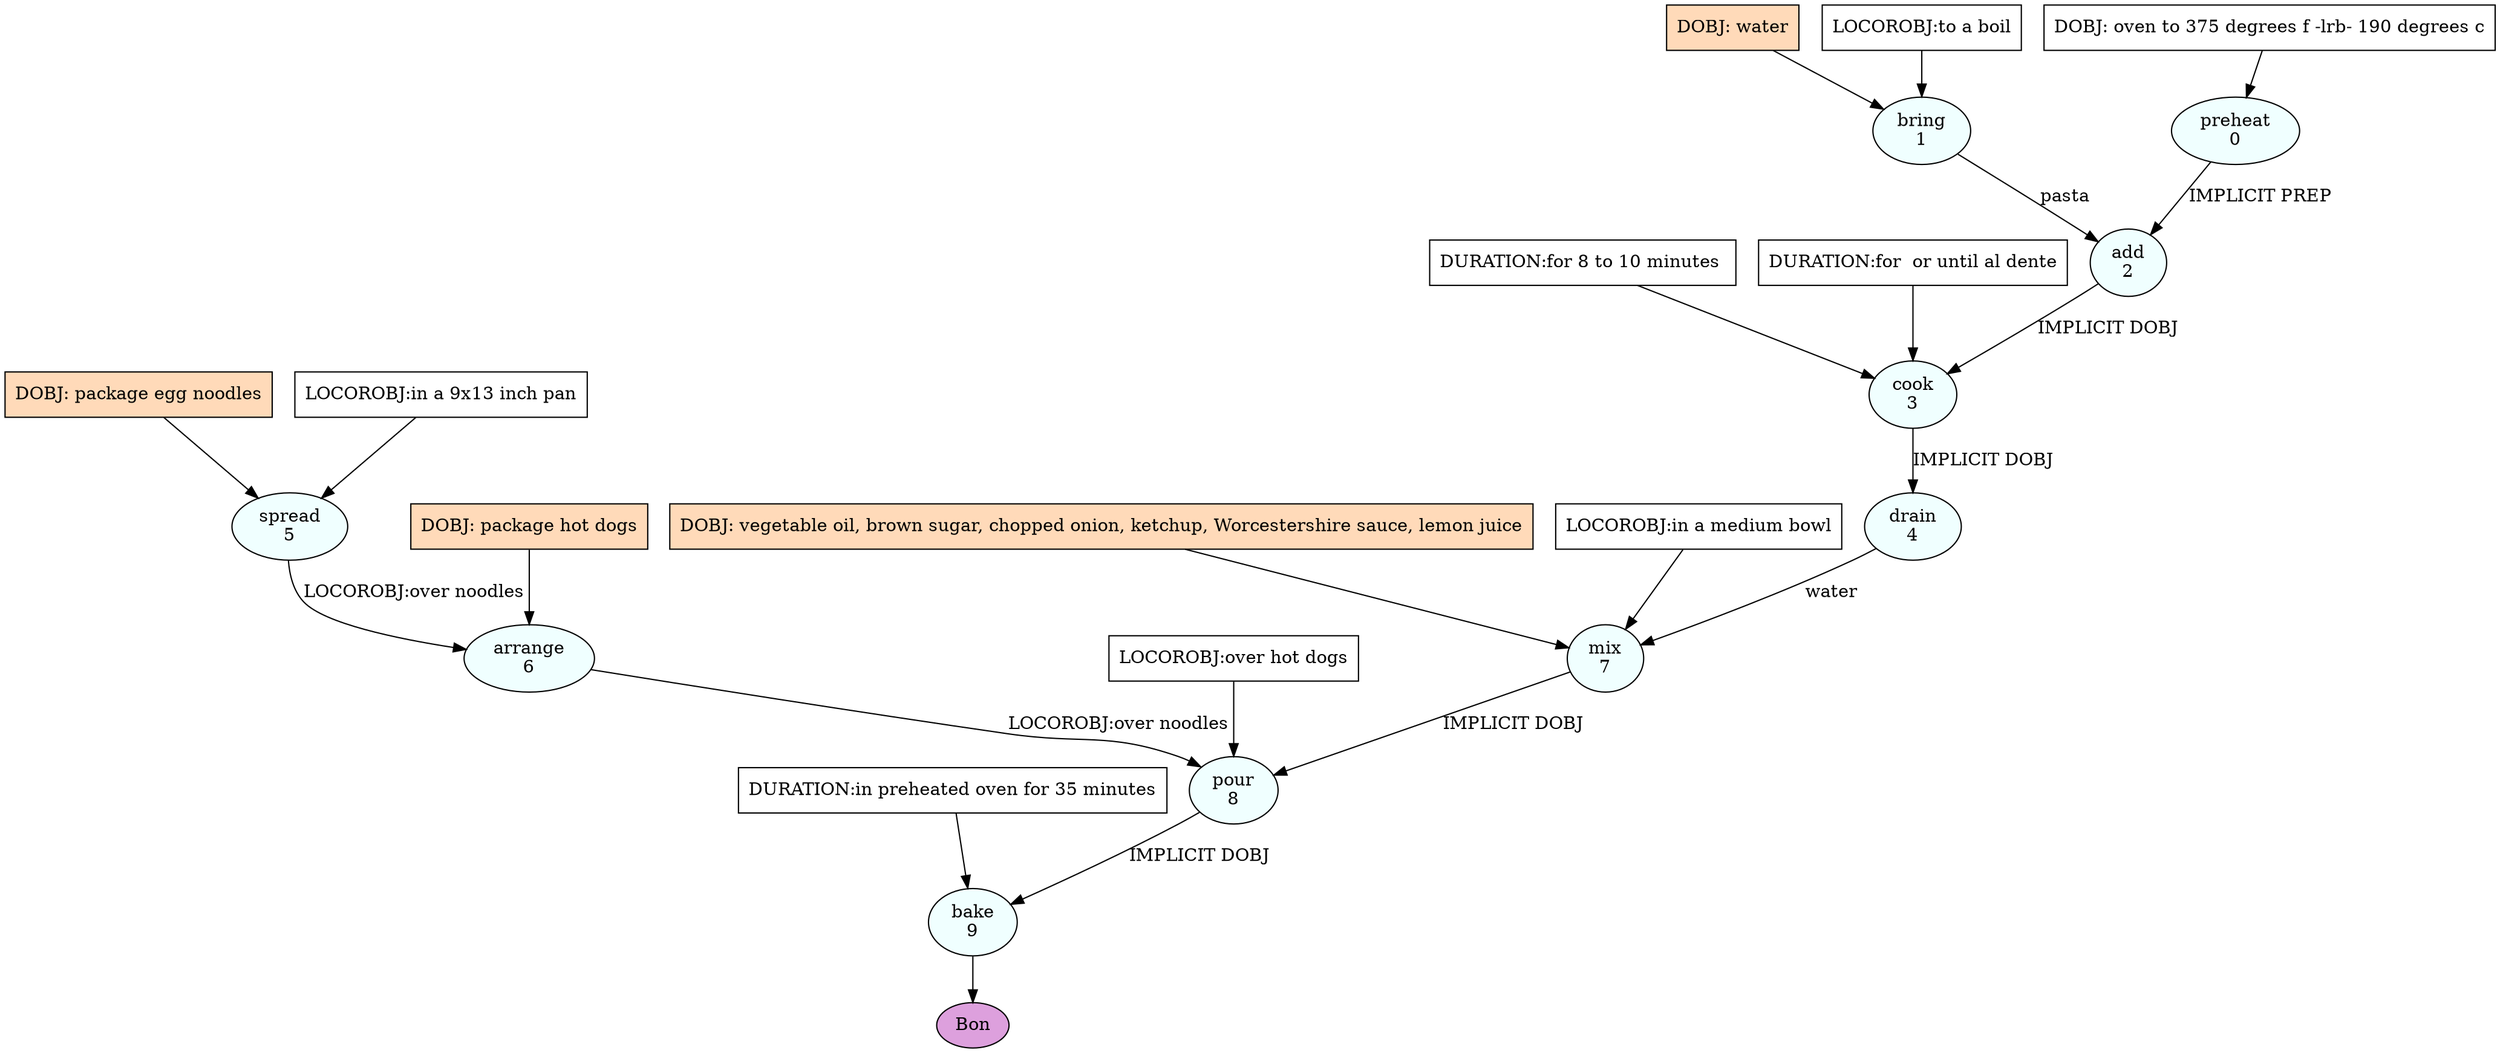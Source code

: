 digraph recipe {
E0[label="preheat
0", shape=oval, style=filled, fillcolor=azure]
E1[label="bring
1", shape=oval, style=filled, fillcolor=azure]
E2[label="add
2", shape=oval, style=filled, fillcolor=azure]
E3[label="cook
3", shape=oval, style=filled, fillcolor=azure]
E4[label="drain
4", shape=oval, style=filled, fillcolor=azure]
E5[label="spread
5", shape=oval, style=filled, fillcolor=azure]
E6[label="arrange
6", shape=oval, style=filled, fillcolor=azure]
E7[label="mix
7", shape=oval, style=filled, fillcolor=azure]
E8[label="pour
8", shape=oval, style=filled, fillcolor=azure]
E9[label="bake
9", shape=oval, style=filled, fillcolor=azure]
D1[label="DOBJ: water", shape=box, style=filled, fillcolor=peachpuff]
D1 -> E1
P1_0[label="LOCOROBJ:to a boil", shape=box, style=filled, fillcolor=white]
P1_0 -> E1
D5[label="DOBJ: package egg noodles", shape=box, style=filled, fillcolor=peachpuff]
D5 -> E5
P5_0[label="LOCOROBJ:in a 9x13 inch pan", shape=box, style=filled, fillcolor=white]
P5_0 -> E5
D0[label="DOBJ: oven to 375 degrees f -lrb- 190 degrees c", shape=box, style=filled, fillcolor=white]
D0 -> E0
E1 -> E2 [label="pasta"]
E0 -> E2 [label="IMPLICIT PREP"]
E2 -> E3 [label="IMPLICIT DOBJ"]
P3_0_0[label="DURATION:for 8 to 10 minutes ", shape=box, style=filled, fillcolor=white]
P3_0_0 -> E3
P3_0_1[label="DURATION:for  or until al dente", shape=box, style=filled, fillcolor=white]
P3_0_1 -> E3
E3 -> E4 [label="IMPLICIT DOBJ"]
D6_ing[label="DOBJ: package hot dogs", shape=box, style=filled, fillcolor=peachpuff]
D6_ing -> E6
E5 -> E6 [label="LOCOROBJ:over noodles"]
D7_ing[label="DOBJ: vegetable oil, brown sugar, chopped onion, ketchup, Worcestershire sauce, lemon juice", shape=box, style=filled, fillcolor=peachpuff]
D7_ing -> E7
E4 -> E7 [label=" water "]
P7_0_0[label="LOCOROBJ:in a medium bowl", shape=box, style=filled, fillcolor=white]
P7_0_0 -> E7
E7 -> E8 [label="IMPLICIT DOBJ"]
E6 -> E8 [label="LOCOROBJ:over noodles"]
P8_0_1[label="LOCOROBJ:over hot dogs", shape=box, style=filled, fillcolor=white]
P8_0_1 -> E8
E8 -> E9 [label="IMPLICIT DOBJ"]
P9_0_0[label="DURATION:in preheated oven for 35 minutes", shape=box, style=filled, fillcolor=white]
P9_0_0 -> E9
EOR[label="Bon", shape=oval, style=filled, fillcolor=plum]
E9 -> EOR
}
